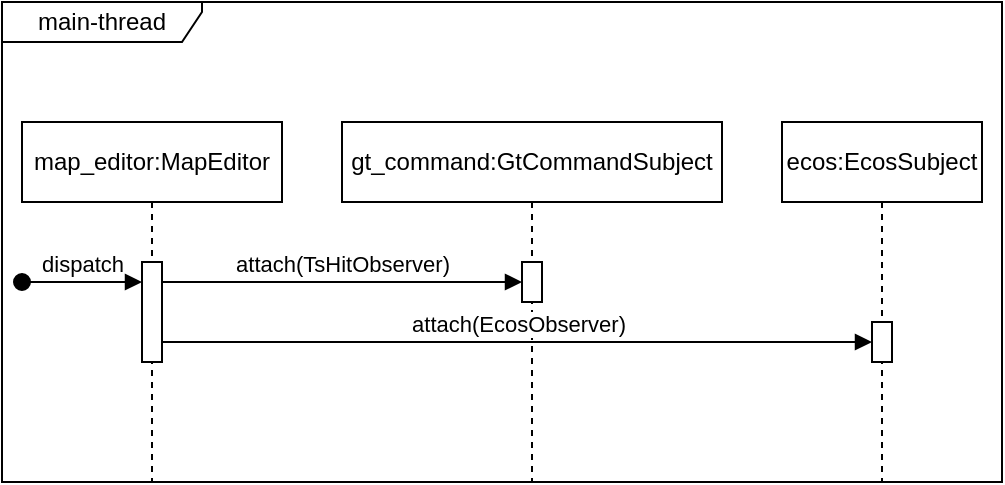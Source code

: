 <mxfile version="23.1.5" type="github">
  <diagram name="Page-1" id="rHpFxpJIeKJyoYEt7b_M">
    <mxGraphModel dx="1015" dy="1103" grid="1" gridSize="10" guides="1" tooltips="1" connect="1" arrows="1" fold="1" page="1" pageScale="1" pageWidth="850" pageHeight="1100" math="0" shadow="0">
      <root>
        <mxCell id="0" />
        <mxCell id="1" parent="0" />
        <mxCell id="BotcEl2V68ZvkaFEKR-n-1" value="map_editor:MapEditor" style="shape=umlLifeline;perimeter=lifelinePerimeter;whiteSpace=wrap;html=1;container=1;dropTarget=0;collapsible=0;recursiveResize=0;outlineConnect=0;portConstraint=eastwest;newEdgeStyle={&quot;curved&quot;:0,&quot;rounded&quot;:0};" vertex="1" parent="1">
          <mxGeometry x="20" y="70" width="130" height="180" as="geometry" />
        </mxCell>
        <mxCell id="BotcEl2V68ZvkaFEKR-n-5" value="" style="html=1;points=[[0,0,0,0,5],[0,1,0,0,-5],[1,0,0,0,5],[1,1,0,0,-5]];perimeter=orthogonalPerimeter;outlineConnect=0;targetShapes=umlLifeline;portConstraint=eastwest;newEdgeStyle={&quot;curved&quot;:0,&quot;rounded&quot;:0};" vertex="1" parent="BotcEl2V68ZvkaFEKR-n-1">
          <mxGeometry x="60" y="70" width="10" height="50" as="geometry" />
        </mxCell>
        <mxCell id="BotcEl2V68ZvkaFEKR-n-2" value="gt_command:GtCommandSubject" style="shape=umlLifeline;perimeter=lifelinePerimeter;whiteSpace=wrap;html=1;container=1;dropTarget=0;collapsible=0;recursiveResize=0;outlineConnect=0;portConstraint=eastwest;newEdgeStyle={&quot;curved&quot;:0,&quot;rounded&quot;:0};" vertex="1" parent="1">
          <mxGeometry x="180" y="70" width="190" height="180" as="geometry" />
        </mxCell>
        <mxCell id="BotcEl2V68ZvkaFEKR-n-6" value="" style="html=1;points=[[0,0,0,0,5],[0,1,0,0,-5],[1,0,0,0,5],[1,1,0,0,-5]];perimeter=orthogonalPerimeter;outlineConnect=0;targetShapes=umlLifeline;portConstraint=eastwest;newEdgeStyle={&quot;curved&quot;:0,&quot;rounded&quot;:0};" vertex="1" parent="BotcEl2V68ZvkaFEKR-n-2">
          <mxGeometry x="90" y="70" width="10" height="20" as="geometry" />
        </mxCell>
        <mxCell id="BotcEl2V68ZvkaFEKR-n-3" value="ecos:EcosSubject" style="shape=umlLifeline;perimeter=lifelinePerimeter;whiteSpace=wrap;html=1;container=1;dropTarget=0;collapsible=0;recursiveResize=0;outlineConnect=0;portConstraint=eastwest;newEdgeStyle={&quot;curved&quot;:0,&quot;rounded&quot;:0};" vertex="1" parent="1">
          <mxGeometry x="400" y="70" width="100" height="180" as="geometry" />
        </mxCell>
        <mxCell id="BotcEl2V68ZvkaFEKR-n-7" value="" style="html=1;points=[[0,0,0,0,5],[0,1,0,0,-5],[1,0,0,0,5],[1,1,0,0,-5]];perimeter=orthogonalPerimeter;outlineConnect=0;targetShapes=umlLifeline;portConstraint=eastwest;newEdgeStyle={&quot;curved&quot;:0,&quot;rounded&quot;:0};" vertex="1" parent="BotcEl2V68ZvkaFEKR-n-3">
          <mxGeometry x="45" y="100" width="10" height="20" as="geometry" />
        </mxCell>
        <mxCell id="BotcEl2V68ZvkaFEKR-n-4" value="dispatch" style="html=1;verticalAlign=bottom;startArrow=oval;startFill=1;endArrow=block;startSize=8;curved=0;rounded=0;" edge="1" parent="1" target="BotcEl2V68ZvkaFEKR-n-5">
          <mxGeometry width="60" relative="1" as="geometry">
            <mxPoint x="20" y="150" as="sourcePoint" />
            <mxPoint x="80" y="150" as="targetPoint" />
          </mxGeometry>
        </mxCell>
        <mxCell id="BotcEl2V68ZvkaFEKR-n-9" value="attach(TsHitObserver)" style="html=1;verticalAlign=bottom;endArrow=block;curved=0;rounded=0;" edge="1" parent="1" source="BotcEl2V68ZvkaFEKR-n-5" target="BotcEl2V68ZvkaFEKR-n-6">
          <mxGeometry width="80" relative="1" as="geometry">
            <mxPoint x="130" y="160" as="sourcePoint" />
            <mxPoint x="210" y="160" as="targetPoint" />
            <Array as="points">
              <mxPoint x="170" y="150" />
            </Array>
          </mxGeometry>
        </mxCell>
        <mxCell id="BotcEl2V68ZvkaFEKR-n-10" value="attach(EcosObserver)" style="html=1;verticalAlign=bottom;endArrow=block;curved=0;rounded=0;" edge="1" parent="1" source="BotcEl2V68ZvkaFEKR-n-5" target="BotcEl2V68ZvkaFEKR-n-7">
          <mxGeometry width="80" relative="1" as="geometry">
            <mxPoint x="140" y="180" as="sourcePoint" />
            <mxPoint x="220" y="180" as="targetPoint" />
            <Array as="points">
              <mxPoint x="250" y="180" />
            </Array>
          </mxGeometry>
        </mxCell>
        <mxCell id="BotcEl2V68ZvkaFEKR-n-11" value="main-thread" style="shape=umlFrame;whiteSpace=wrap;html=1;pointerEvents=0;width=100;height=20;" vertex="1" parent="1">
          <mxGeometry x="10" y="10" width="500" height="240" as="geometry" />
        </mxCell>
      </root>
    </mxGraphModel>
  </diagram>
</mxfile>
